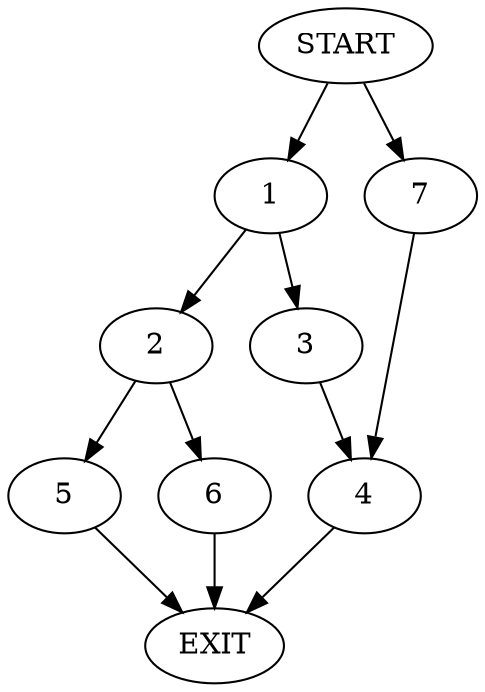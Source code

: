 digraph {
0 [label="START"]
8 [label="EXIT"]
0 -> 1
1 -> 2
1 -> 3
3 -> 4
2 -> 5
2 -> 6
6 -> 8
5 -> 8
4 -> 8
0 -> 7
7 -> 4
}

